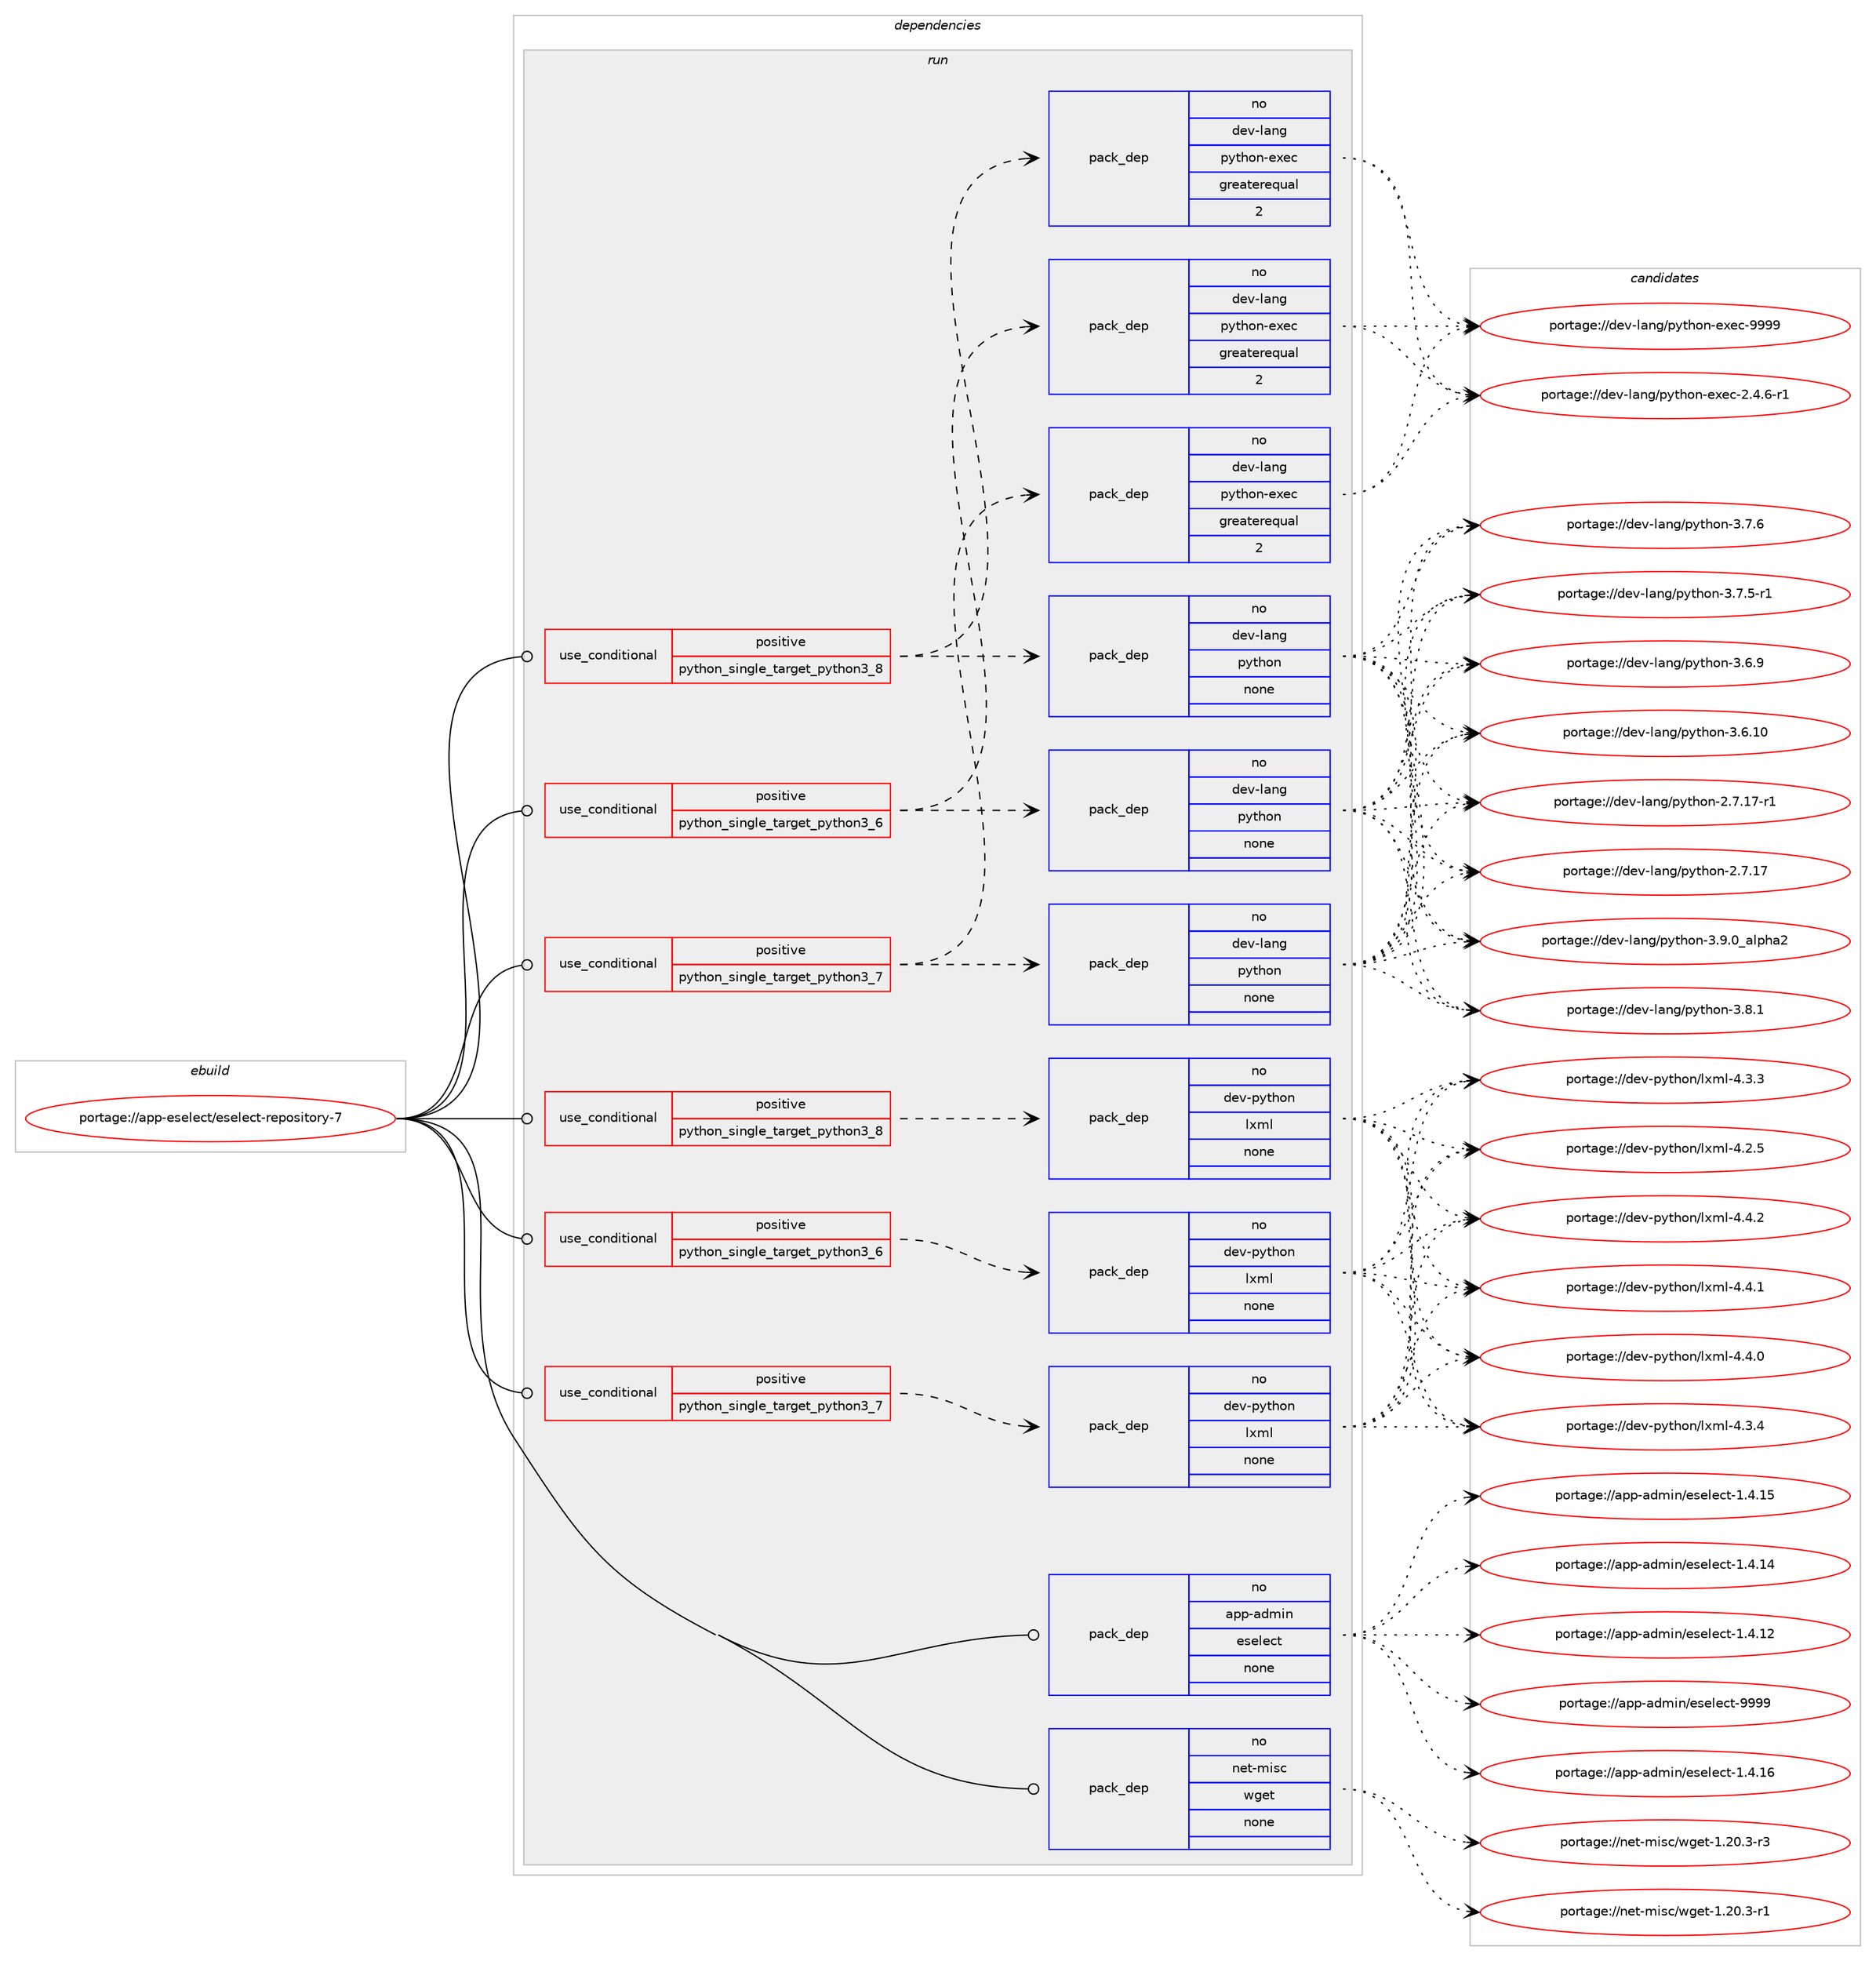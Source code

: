 digraph prolog {

# *************
# Graph options
# *************

newrank=true;
concentrate=true;
compound=true;
graph [rankdir=LR,fontname=Helvetica,fontsize=10,ranksep=1.5];#, ranksep=2.5, nodesep=0.2];
edge  [arrowhead=vee];
node  [fontname=Helvetica,fontsize=10];

# **********
# The ebuild
# **********

subgraph cluster_leftcol {
color=gray;
label=<<i>ebuild</i>>;
id [label="portage://app-eselect/eselect-repository-7", color=red, width=4, href="../app-eselect/eselect-repository-7.svg"];
}

# ****************
# The dependencies
# ****************

subgraph cluster_midcol {
color=gray;
label=<<i>dependencies</i>>;
subgraph cluster_compile {
fillcolor="#eeeeee";
style=filled;
label=<<i>compile</i>>;
}
subgraph cluster_compileandrun {
fillcolor="#eeeeee";
style=filled;
label=<<i>compile and run</i>>;
}
subgraph cluster_run {
fillcolor="#eeeeee";
style=filled;
label=<<i>run</i>>;
subgraph cond145333 {
dependency620498 [label=<<TABLE BORDER="0" CELLBORDER="1" CELLSPACING="0" CELLPADDING="4"><TR><TD ROWSPAN="3" CELLPADDING="10">use_conditional</TD></TR><TR><TD>positive</TD></TR><TR><TD>python_single_target_python3_6</TD></TR></TABLE>>, shape=none, color=red];
subgraph pack466840 {
dependency620499 [label=<<TABLE BORDER="0" CELLBORDER="1" CELLSPACING="0" CELLPADDING="4" WIDTH="220"><TR><TD ROWSPAN="6" CELLPADDING="30">pack_dep</TD></TR><TR><TD WIDTH="110">no</TD></TR><TR><TD>dev-lang</TD></TR><TR><TD>python</TD></TR><TR><TD>none</TD></TR><TR><TD></TD></TR></TABLE>>, shape=none, color=blue];
}
dependency620498:e -> dependency620499:w [weight=20,style="dashed",arrowhead="vee"];
subgraph pack466841 {
dependency620500 [label=<<TABLE BORDER="0" CELLBORDER="1" CELLSPACING="0" CELLPADDING="4" WIDTH="220"><TR><TD ROWSPAN="6" CELLPADDING="30">pack_dep</TD></TR><TR><TD WIDTH="110">no</TD></TR><TR><TD>dev-lang</TD></TR><TR><TD>python-exec</TD></TR><TR><TD>greaterequal</TD></TR><TR><TD>2</TD></TR></TABLE>>, shape=none, color=blue];
}
dependency620498:e -> dependency620500:w [weight=20,style="dashed",arrowhead="vee"];
}
id:e -> dependency620498:w [weight=20,style="solid",arrowhead="odot"];
subgraph cond145334 {
dependency620501 [label=<<TABLE BORDER="0" CELLBORDER="1" CELLSPACING="0" CELLPADDING="4"><TR><TD ROWSPAN="3" CELLPADDING="10">use_conditional</TD></TR><TR><TD>positive</TD></TR><TR><TD>python_single_target_python3_6</TD></TR></TABLE>>, shape=none, color=red];
subgraph pack466842 {
dependency620502 [label=<<TABLE BORDER="0" CELLBORDER="1" CELLSPACING="0" CELLPADDING="4" WIDTH="220"><TR><TD ROWSPAN="6" CELLPADDING="30">pack_dep</TD></TR><TR><TD WIDTH="110">no</TD></TR><TR><TD>dev-python</TD></TR><TR><TD>lxml</TD></TR><TR><TD>none</TD></TR><TR><TD></TD></TR></TABLE>>, shape=none, color=blue];
}
dependency620501:e -> dependency620502:w [weight=20,style="dashed",arrowhead="vee"];
}
id:e -> dependency620501:w [weight=20,style="solid",arrowhead="odot"];
subgraph cond145335 {
dependency620503 [label=<<TABLE BORDER="0" CELLBORDER="1" CELLSPACING="0" CELLPADDING="4"><TR><TD ROWSPAN="3" CELLPADDING="10">use_conditional</TD></TR><TR><TD>positive</TD></TR><TR><TD>python_single_target_python3_7</TD></TR></TABLE>>, shape=none, color=red];
subgraph pack466843 {
dependency620504 [label=<<TABLE BORDER="0" CELLBORDER="1" CELLSPACING="0" CELLPADDING="4" WIDTH="220"><TR><TD ROWSPAN="6" CELLPADDING="30">pack_dep</TD></TR><TR><TD WIDTH="110">no</TD></TR><TR><TD>dev-lang</TD></TR><TR><TD>python</TD></TR><TR><TD>none</TD></TR><TR><TD></TD></TR></TABLE>>, shape=none, color=blue];
}
dependency620503:e -> dependency620504:w [weight=20,style="dashed",arrowhead="vee"];
subgraph pack466844 {
dependency620505 [label=<<TABLE BORDER="0" CELLBORDER="1" CELLSPACING="0" CELLPADDING="4" WIDTH="220"><TR><TD ROWSPAN="6" CELLPADDING="30">pack_dep</TD></TR><TR><TD WIDTH="110">no</TD></TR><TR><TD>dev-lang</TD></TR><TR><TD>python-exec</TD></TR><TR><TD>greaterequal</TD></TR><TR><TD>2</TD></TR></TABLE>>, shape=none, color=blue];
}
dependency620503:e -> dependency620505:w [weight=20,style="dashed",arrowhead="vee"];
}
id:e -> dependency620503:w [weight=20,style="solid",arrowhead="odot"];
subgraph cond145336 {
dependency620506 [label=<<TABLE BORDER="0" CELLBORDER="1" CELLSPACING="0" CELLPADDING="4"><TR><TD ROWSPAN="3" CELLPADDING="10">use_conditional</TD></TR><TR><TD>positive</TD></TR><TR><TD>python_single_target_python3_7</TD></TR></TABLE>>, shape=none, color=red];
subgraph pack466845 {
dependency620507 [label=<<TABLE BORDER="0" CELLBORDER="1" CELLSPACING="0" CELLPADDING="4" WIDTH="220"><TR><TD ROWSPAN="6" CELLPADDING="30">pack_dep</TD></TR><TR><TD WIDTH="110">no</TD></TR><TR><TD>dev-python</TD></TR><TR><TD>lxml</TD></TR><TR><TD>none</TD></TR><TR><TD></TD></TR></TABLE>>, shape=none, color=blue];
}
dependency620506:e -> dependency620507:w [weight=20,style="dashed",arrowhead="vee"];
}
id:e -> dependency620506:w [weight=20,style="solid",arrowhead="odot"];
subgraph cond145337 {
dependency620508 [label=<<TABLE BORDER="0" CELLBORDER="1" CELLSPACING="0" CELLPADDING="4"><TR><TD ROWSPAN="3" CELLPADDING="10">use_conditional</TD></TR><TR><TD>positive</TD></TR><TR><TD>python_single_target_python3_8</TD></TR></TABLE>>, shape=none, color=red];
subgraph pack466846 {
dependency620509 [label=<<TABLE BORDER="0" CELLBORDER="1" CELLSPACING="0" CELLPADDING="4" WIDTH="220"><TR><TD ROWSPAN="6" CELLPADDING="30">pack_dep</TD></TR><TR><TD WIDTH="110">no</TD></TR><TR><TD>dev-lang</TD></TR><TR><TD>python</TD></TR><TR><TD>none</TD></TR><TR><TD></TD></TR></TABLE>>, shape=none, color=blue];
}
dependency620508:e -> dependency620509:w [weight=20,style="dashed",arrowhead="vee"];
subgraph pack466847 {
dependency620510 [label=<<TABLE BORDER="0" CELLBORDER="1" CELLSPACING="0" CELLPADDING="4" WIDTH="220"><TR><TD ROWSPAN="6" CELLPADDING="30">pack_dep</TD></TR><TR><TD WIDTH="110">no</TD></TR><TR><TD>dev-lang</TD></TR><TR><TD>python-exec</TD></TR><TR><TD>greaterequal</TD></TR><TR><TD>2</TD></TR></TABLE>>, shape=none, color=blue];
}
dependency620508:e -> dependency620510:w [weight=20,style="dashed",arrowhead="vee"];
}
id:e -> dependency620508:w [weight=20,style="solid",arrowhead="odot"];
subgraph cond145338 {
dependency620511 [label=<<TABLE BORDER="0" CELLBORDER="1" CELLSPACING="0" CELLPADDING="4"><TR><TD ROWSPAN="3" CELLPADDING="10">use_conditional</TD></TR><TR><TD>positive</TD></TR><TR><TD>python_single_target_python3_8</TD></TR></TABLE>>, shape=none, color=red];
subgraph pack466848 {
dependency620512 [label=<<TABLE BORDER="0" CELLBORDER="1" CELLSPACING="0" CELLPADDING="4" WIDTH="220"><TR><TD ROWSPAN="6" CELLPADDING="30">pack_dep</TD></TR><TR><TD WIDTH="110">no</TD></TR><TR><TD>dev-python</TD></TR><TR><TD>lxml</TD></TR><TR><TD>none</TD></TR><TR><TD></TD></TR></TABLE>>, shape=none, color=blue];
}
dependency620511:e -> dependency620512:w [weight=20,style="dashed",arrowhead="vee"];
}
id:e -> dependency620511:w [weight=20,style="solid",arrowhead="odot"];
subgraph pack466849 {
dependency620513 [label=<<TABLE BORDER="0" CELLBORDER="1" CELLSPACING="0" CELLPADDING="4" WIDTH="220"><TR><TD ROWSPAN="6" CELLPADDING="30">pack_dep</TD></TR><TR><TD WIDTH="110">no</TD></TR><TR><TD>app-admin</TD></TR><TR><TD>eselect</TD></TR><TR><TD>none</TD></TR><TR><TD></TD></TR></TABLE>>, shape=none, color=blue];
}
id:e -> dependency620513:w [weight=20,style="solid",arrowhead="odot"];
subgraph pack466850 {
dependency620514 [label=<<TABLE BORDER="0" CELLBORDER="1" CELLSPACING="0" CELLPADDING="4" WIDTH="220"><TR><TD ROWSPAN="6" CELLPADDING="30">pack_dep</TD></TR><TR><TD WIDTH="110">no</TD></TR><TR><TD>net-misc</TD></TR><TR><TD>wget</TD></TR><TR><TD>none</TD></TR><TR><TD></TD></TR></TABLE>>, shape=none, color=blue];
}
id:e -> dependency620514:w [weight=20,style="solid",arrowhead="odot"];
}
}

# **************
# The candidates
# **************

subgraph cluster_choices {
rank=same;
color=gray;
label=<<i>candidates</i>>;

subgraph choice466840 {
color=black;
nodesep=1;
choice10010111845108971101034711212111610411111045514657464895971081121049750 [label="portage://dev-lang/python-3.9.0_alpha2", color=red, width=4,href="../dev-lang/python-3.9.0_alpha2.svg"];
choice100101118451089711010347112121116104111110455146564649 [label="portage://dev-lang/python-3.8.1", color=red, width=4,href="../dev-lang/python-3.8.1.svg"];
choice100101118451089711010347112121116104111110455146554654 [label="portage://dev-lang/python-3.7.6", color=red, width=4,href="../dev-lang/python-3.7.6.svg"];
choice1001011184510897110103471121211161041111104551465546534511449 [label="portage://dev-lang/python-3.7.5-r1", color=red, width=4,href="../dev-lang/python-3.7.5-r1.svg"];
choice100101118451089711010347112121116104111110455146544657 [label="portage://dev-lang/python-3.6.9", color=red, width=4,href="../dev-lang/python-3.6.9.svg"];
choice10010111845108971101034711212111610411111045514654464948 [label="portage://dev-lang/python-3.6.10", color=red, width=4,href="../dev-lang/python-3.6.10.svg"];
choice100101118451089711010347112121116104111110455046554649554511449 [label="portage://dev-lang/python-2.7.17-r1", color=red, width=4,href="../dev-lang/python-2.7.17-r1.svg"];
choice10010111845108971101034711212111610411111045504655464955 [label="portage://dev-lang/python-2.7.17", color=red, width=4,href="../dev-lang/python-2.7.17.svg"];
dependency620499:e -> choice10010111845108971101034711212111610411111045514657464895971081121049750:w [style=dotted,weight="100"];
dependency620499:e -> choice100101118451089711010347112121116104111110455146564649:w [style=dotted,weight="100"];
dependency620499:e -> choice100101118451089711010347112121116104111110455146554654:w [style=dotted,weight="100"];
dependency620499:e -> choice1001011184510897110103471121211161041111104551465546534511449:w [style=dotted,weight="100"];
dependency620499:e -> choice100101118451089711010347112121116104111110455146544657:w [style=dotted,weight="100"];
dependency620499:e -> choice10010111845108971101034711212111610411111045514654464948:w [style=dotted,weight="100"];
dependency620499:e -> choice100101118451089711010347112121116104111110455046554649554511449:w [style=dotted,weight="100"];
dependency620499:e -> choice10010111845108971101034711212111610411111045504655464955:w [style=dotted,weight="100"];
}
subgraph choice466841 {
color=black;
nodesep=1;
choice10010111845108971101034711212111610411111045101120101994557575757 [label="portage://dev-lang/python-exec-9999", color=red, width=4,href="../dev-lang/python-exec-9999.svg"];
choice10010111845108971101034711212111610411111045101120101994550465246544511449 [label="portage://dev-lang/python-exec-2.4.6-r1", color=red, width=4,href="../dev-lang/python-exec-2.4.6-r1.svg"];
dependency620500:e -> choice10010111845108971101034711212111610411111045101120101994557575757:w [style=dotted,weight="100"];
dependency620500:e -> choice10010111845108971101034711212111610411111045101120101994550465246544511449:w [style=dotted,weight="100"];
}
subgraph choice466842 {
color=black;
nodesep=1;
choice1001011184511212111610411111047108120109108455246524650 [label="portage://dev-python/lxml-4.4.2", color=red, width=4,href="../dev-python/lxml-4.4.2.svg"];
choice1001011184511212111610411111047108120109108455246524649 [label="portage://dev-python/lxml-4.4.1", color=red, width=4,href="../dev-python/lxml-4.4.1.svg"];
choice1001011184511212111610411111047108120109108455246524648 [label="portage://dev-python/lxml-4.4.0", color=red, width=4,href="../dev-python/lxml-4.4.0.svg"];
choice1001011184511212111610411111047108120109108455246514652 [label="portage://dev-python/lxml-4.3.4", color=red, width=4,href="../dev-python/lxml-4.3.4.svg"];
choice1001011184511212111610411111047108120109108455246514651 [label="portage://dev-python/lxml-4.3.3", color=red, width=4,href="../dev-python/lxml-4.3.3.svg"];
choice1001011184511212111610411111047108120109108455246504653 [label="portage://dev-python/lxml-4.2.5", color=red, width=4,href="../dev-python/lxml-4.2.5.svg"];
dependency620502:e -> choice1001011184511212111610411111047108120109108455246524650:w [style=dotted,weight="100"];
dependency620502:e -> choice1001011184511212111610411111047108120109108455246524649:w [style=dotted,weight="100"];
dependency620502:e -> choice1001011184511212111610411111047108120109108455246524648:w [style=dotted,weight="100"];
dependency620502:e -> choice1001011184511212111610411111047108120109108455246514652:w [style=dotted,weight="100"];
dependency620502:e -> choice1001011184511212111610411111047108120109108455246514651:w [style=dotted,weight="100"];
dependency620502:e -> choice1001011184511212111610411111047108120109108455246504653:w [style=dotted,weight="100"];
}
subgraph choice466843 {
color=black;
nodesep=1;
choice10010111845108971101034711212111610411111045514657464895971081121049750 [label="portage://dev-lang/python-3.9.0_alpha2", color=red, width=4,href="../dev-lang/python-3.9.0_alpha2.svg"];
choice100101118451089711010347112121116104111110455146564649 [label="portage://dev-lang/python-3.8.1", color=red, width=4,href="../dev-lang/python-3.8.1.svg"];
choice100101118451089711010347112121116104111110455146554654 [label="portage://dev-lang/python-3.7.6", color=red, width=4,href="../dev-lang/python-3.7.6.svg"];
choice1001011184510897110103471121211161041111104551465546534511449 [label="portage://dev-lang/python-3.7.5-r1", color=red, width=4,href="../dev-lang/python-3.7.5-r1.svg"];
choice100101118451089711010347112121116104111110455146544657 [label="portage://dev-lang/python-3.6.9", color=red, width=4,href="../dev-lang/python-3.6.9.svg"];
choice10010111845108971101034711212111610411111045514654464948 [label="portage://dev-lang/python-3.6.10", color=red, width=4,href="../dev-lang/python-3.6.10.svg"];
choice100101118451089711010347112121116104111110455046554649554511449 [label="portage://dev-lang/python-2.7.17-r1", color=red, width=4,href="../dev-lang/python-2.7.17-r1.svg"];
choice10010111845108971101034711212111610411111045504655464955 [label="portage://dev-lang/python-2.7.17", color=red, width=4,href="../dev-lang/python-2.7.17.svg"];
dependency620504:e -> choice10010111845108971101034711212111610411111045514657464895971081121049750:w [style=dotted,weight="100"];
dependency620504:e -> choice100101118451089711010347112121116104111110455146564649:w [style=dotted,weight="100"];
dependency620504:e -> choice100101118451089711010347112121116104111110455146554654:w [style=dotted,weight="100"];
dependency620504:e -> choice1001011184510897110103471121211161041111104551465546534511449:w [style=dotted,weight="100"];
dependency620504:e -> choice100101118451089711010347112121116104111110455146544657:w [style=dotted,weight="100"];
dependency620504:e -> choice10010111845108971101034711212111610411111045514654464948:w [style=dotted,weight="100"];
dependency620504:e -> choice100101118451089711010347112121116104111110455046554649554511449:w [style=dotted,weight="100"];
dependency620504:e -> choice10010111845108971101034711212111610411111045504655464955:w [style=dotted,weight="100"];
}
subgraph choice466844 {
color=black;
nodesep=1;
choice10010111845108971101034711212111610411111045101120101994557575757 [label="portage://dev-lang/python-exec-9999", color=red, width=4,href="../dev-lang/python-exec-9999.svg"];
choice10010111845108971101034711212111610411111045101120101994550465246544511449 [label="portage://dev-lang/python-exec-2.4.6-r1", color=red, width=4,href="../dev-lang/python-exec-2.4.6-r1.svg"];
dependency620505:e -> choice10010111845108971101034711212111610411111045101120101994557575757:w [style=dotted,weight="100"];
dependency620505:e -> choice10010111845108971101034711212111610411111045101120101994550465246544511449:w [style=dotted,weight="100"];
}
subgraph choice466845 {
color=black;
nodesep=1;
choice1001011184511212111610411111047108120109108455246524650 [label="portage://dev-python/lxml-4.4.2", color=red, width=4,href="../dev-python/lxml-4.4.2.svg"];
choice1001011184511212111610411111047108120109108455246524649 [label="portage://dev-python/lxml-4.4.1", color=red, width=4,href="../dev-python/lxml-4.4.1.svg"];
choice1001011184511212111610411111047108120109108455246524648 [label="portage://dev-python/lxml-4.4.0", color=red, width=4,href="../dev-python/lxml-4.4.0.svg"];
choice1001011184511212111610411111047108120109108455246514652 [label="portage://dev-python/lxml-4.3.4", color=red, width=4,href="../dev-python/lxml-4.3.4.svg"];
choice1001011184511212111610411111047108120109108455246514651 [label="portage://dev-python/lxml-4.3.3", color=red, width=4,href="../dev-python/lxml-4.3.3.svg"];
choice1001011184511212111610411111047108120109108455246504653 [label="portage://dev-python/lxml-4.2.5", color=red, width=4,href="../dev-python/lxml-4.2.5.svg"];
dependency620507:e -> choice1001011184511212111610411111047108120109108455246524650:w [style=dotted,weight="100"];
dependency620507:e -> choice1001011184511212111610411111047108120109108455246524649:w [style=dotted,weight="100"];
dependency620507:e -> choice1001011184511212111610411111047108120109108455246524648:w [style=dotted,weight="100"];
dependency620507:e -> choice1001011184511212111610411111047108120109108455246514652:w [style=dotted,weight="100"];
dependency620507:e -> choice1001011184511212111610411111047108120109108455246514651:w [style=dotted,weight="100"];
dependency620507:e -> choice1001011184511212111610411111047108120109108455246504653:w [style=dotted,weight="100"];
}
subgraph choice466846 {
color=black;
nodesep=1;
choice10010111845108971101034711212111610411111045514657464895971081121049750 [label="portage://dev-lang/python-3.9.0_alpha2", color=red, width=4,href="../dev-lang/python-3.9.0_alpha2.svg"];
choice100101118451089711010347112121116104111110455146564649 [label="portage://dev-lang/python-3.8.1", color=red, width=4,href="../dev-lang/python-3.8.1.svg"];
choice100101118451089711010347112121116104111110455146554654 [label="portage://dev-lang/python-3.7.6", color=red, width=4,href="../dev-lang/python-3.7.6.svg"];
choice1001011184510897110103471121211161041111104551465546534511449 [label="portage://dev-lang/python-3.7.5-r1", color=red, width=4,href="../dev-lang/python-3.7.5-r1.svg"];
choice100101118451089711010347112121116104111110455146544657 [label="portage://dev-lang/python-3.6.9", color=red, width=4,href="../dev-lang/python-3.6.9.svg"];
choice10010111845108971101034711212111610411111045514654464948 [label="portage://dev-lang/python-3.6.10", color=red, width=4,href="../dev-lang/python-3.6.10.svg"];
choice100101118451089711010347112121116104111110455046554649554511449 [label="portage://dev-lang/python-2.7.17-r1", color=red, width=4,href="../dev-lang/python-2.7.17-r1.svg"];
choice10010111845108971101034711212111610411111045504655464955 [label="portage://dev-lang/python-2.7.17", color=red, width=4,href="../dev-lang/python-2.7.17.svg"];
dependency620509:e -> choice10010111845108971101034711212111610411111045514657464895971081121049750:w [style=dotted,weight="100"];
dependency620509:e -> choice100101118451089711010347112121116104111110455146564649:w [style=dotted,weight="100"];
dependency620509:e -> choice100101118451089711010347112121116104111110455146554654:w [style=dotted,weight="100"];
dependency620509:e -> choice1001011184510897110103471121211161041111104551465546534511449:w [style=dotted,weight="100"];
dependency620509:e -> choice100101118451089711010347112121116104111110455146544657:w [style=dotted,weight="100"];
dependency620509:e -> choice10010111845108971101034711212111610411111045514654464948:w [style=dotted,weight="100"];
dependency620509:e -> choice100101118451089711010347112121116104111110455046554649554511449:w [style=dotted,weight="100"];
dependency620509:e -> choice10010111845108971101034711212111610411111045504655464955:w [style=dotted,weight="100"];
}
subgraph choice466847 {
color=black;
nodesep=1;
choice10010111845108971101034711212111610411111045101120101994557575757 [label="portage://dev-lang/python-exec-9999", color=red, width=4,href="../dev-lang/python-exec-9999.svg"];
choice10010111845108971101034711212111610411111045101120101994550465246544511449 [label="portage://dev-lang/python-exec-2.4.6-r1", color=red, width=4,href="../dev-lang/python-exec-2.4.6-r1.svg"];
dependency620510:e -> choice10010111845108971101034711212111610411111045101120101994557575757:w [style=dotted,weight="100"];
dependency620510:e -> choice10010111845108971101034711212111610411111045101120101994550465246544511449:w [style=dotted,weight="100"];
}
subgraph choice466848 {
color=black;
nodesep=1;
choice1001011184511212111610411111047108120109108455246524650 [label="portage://dev-python/lxml-4.4.2", color=red, width=4,href="../dev-python/lxml-4.4.2.svg"];
choice1001011184511212111610411111047108120109108455246524649 [label="portage://dev-python/lxml-4.4.1", color=red, width=4,href="../dev-python/lxml-4.4.1.svg"];
choice1001011184511212111610411111047108120109108455246524648 [label="portage://dev-python/lxml-4.4.0", color=red, width=4,href="../dev-python/lxml-4.4.0.svg"];
choice1001011184511212111610411111047108120109108455246514652 [label="portage://dev-python/lxml-4.3.4", color=red, width=4,href="../dev-python/lxml-4.3.4.svg"];
choice1001011184511212111610411111047108120109108455246514651 [label="portage://dev-python/lxml-4.3.3", color=red, width=4,href="../dev-python/lxml-4.3.3.svg"];
choice1001011184511212111610411111047108120109108455246504653 [label="portage://dev-python/lxml-4.2.5", color=red, width=4,href="../dev-python/lxml-4.2.5.svg"];
dependency620512:e -> choice1001011184511212111610411111047108120109108455246524650:w [style=dotted,weight="100"];
dependency620512:e -> choice1001011184511212111610411111047108120109108455246524649:w [style=dotted,weight="100"];
dependency620512:e -> choice1001011184511212111610411111047108120109108455246524648:w [style=dotted,weight="100"];
dependency620512:e -> choice1001011184511212111610411111047108120109108455246514652:w [style=dotted,weight="100"];
dependency620512:e -> choice1001011184511212111610411111047108120109108455246514651:w [style=dotted,weight="100"];
dependency620512:e -> choice1001011184511212111610411111047108120109108455246504653:w [style=dotted,weight="100"];
}
subgraph choice466849 {
color=black;
nodesep=1;
choice97112112459710010910511047101115101108101991164557575757 [label="portage://app-admin/eselect-9999", color=red, width=4,href="../app-admin/eselect-9999.svg"];
choice971121124597100109105110471011151011081019911645494652464954 [label="portage://app-admin/eselect-1.4.16", color=red, width=4,href="../app-admin/eselect-1.4.16.svg"];
choice971121124597100109105110471011151011081019911645494652464953 [label="portage://app-admin/eselect-1.4.15", color=red, width=4,href="../app-admin/eselect-1.4.15.svg"];
choice971121124597100109105110471011151011081019911645494652464952 [label="portage://app-admin/eselect-1.4.14", color=red, width=4,href="../app-admin/eselect-1.4.14.svg"];
choice971121124597100109105110471011151011081019911645494652464950 [label="portage://app-admin/eselect-1.4.12", color=red, width=4,href="../app-admin/eselect-1.4.12.svg"];
dependency620513:e -> choice97112112459710010910511047101115101108101991164557575757:w [style=dotted,weight="100"];
dependency620513:e -> choice971121124597100109105110471011151011081019911645494652464954:w [style=dotted,weight="100"];
dependency620513:e -> choice971121124597100109105110471011151011081019911645494652464953:w [style=dotted,weight="100"];
dependency620513:e -> choice971121124597100109105110471011151011081019911645494652464952:w [style=dotted,weight="100"];
dependency620513:e -> choice971121124597100109105110471011151011081019911645494652464950:w [style=dotted,weight="100"];
}
subgraph choice466850 {
color=black;
nodesep=1;
choice110101116451091051159947119103101116454946504846514511451 [label="portage://net-misc/wget-1.20.3-r3", color=red, width=4,href="../net-misc/wget-1.20.3-r3.svg"];
choice110101116451091051159947119103101116454946504846514511449 [label="portage://net-misc/wget-1.20.3-r1", color=red, width=4,href="../net-misc/wget-1.20.3-r1.svg"];
dependency620514:e -> choice110101116451091051159947119103101116454946504846514511451:w [style=dotted,weight="100"];
dependency620514:e -> choice110101116451091051159947119103101116454946504846514511449:w [style=dotted,weight="100"];
}
}

}

